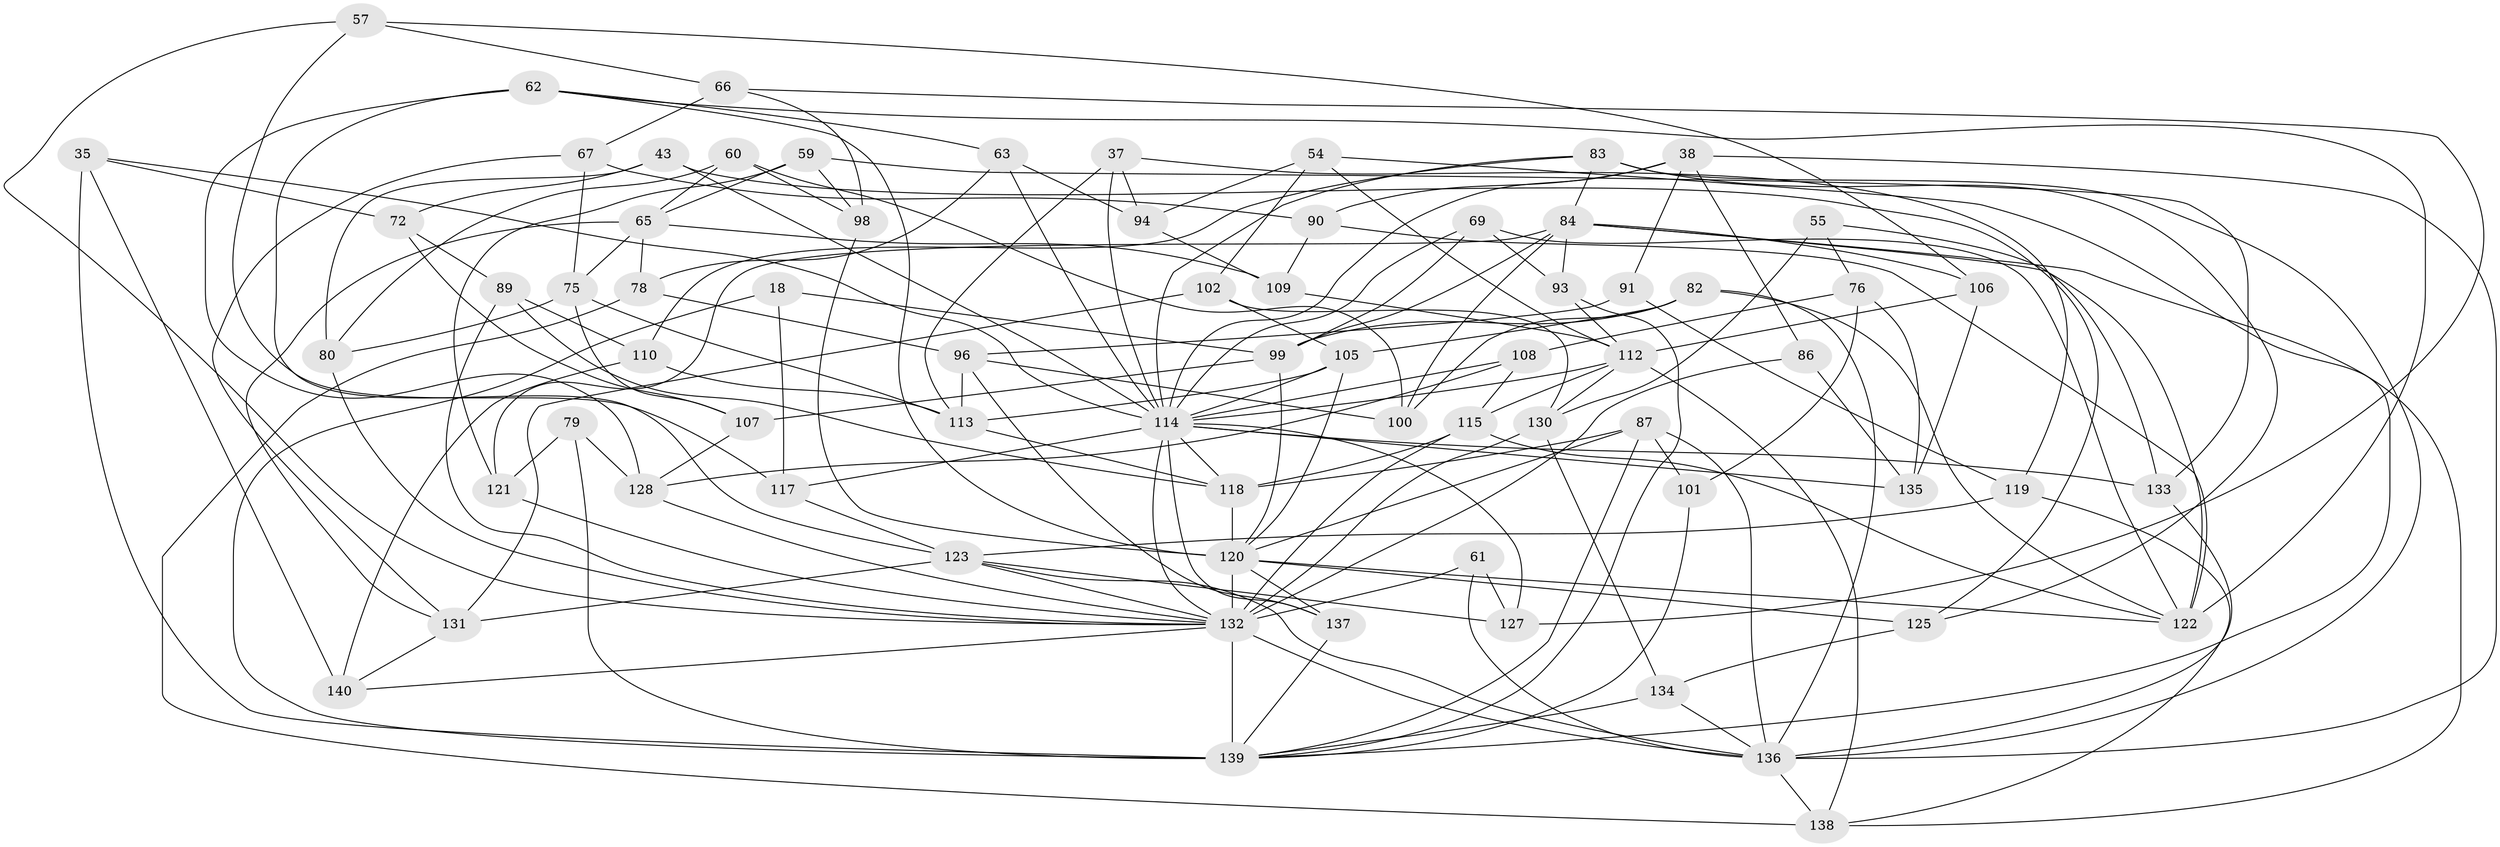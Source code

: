 // original degree distribution, {4: 1.0}
// Generated by graph-tools (version 1.1) at 2025/57/03/09/25 04:57:20]
// undirected, 70 vertices, 175 edges
graph export_dot {
graph [start="1"]
  node [color=gray90,style=filled];
  18;
  35;
  37;
  38 [super="+29"];
  43;
  54;
  55;
  57;
  59;
  60;
  61;
  62 [super="+34"];
  63;
  65 [super="+23+45"];
  66;
  67;
  69;
  72;
  75 [super="+71"];
  76;
  78;
  79;
  80;
  82 [super="+4"];
  83 [super="+39"];
  84 [super="+70"];
  86;
  87 [super="+85"];
  89;
  90;
  91;
  93;
  94;
  96 [super="+7"];
  98;
  99 [super="+77+97"];
  100;
  101;
  102;
  105 [super="+30"];
  106;
  107;
  108;
  109 [super="+103"];
  110;
  112 [super="+20+50+64"];
  113 [super="+33"];
  114 [super="+74+16+12+51+58"];
  115 [super="+46+44"];
  117;
  118 [super="+36+95"];
  119;
  120 [super="+9+10+41+81"];
  121;
  122 [super="+28+47"];
  123 [super="+25+53"];
  125;
  127;
  128 [super="+15"];
  130 [super="+48"];
  131 [super="+68"];
  132 [super="+27+129+124"];
  133;
  134;
  135;
  136 [super="+1+92+17+22+111"];
  137;
  138 [super="+42"];
  139 [super="+104+126"];
  140;
  18 -- 117;
  18 -- 139 [weight=2];
  18 -- 99;
  35 -- 140;
  35 -- 72;
  35 -- 139;
  35 -- 114;
  37 -- 94;
  37 -- 113;
  37 -- 119;
  37 -- 114;
  38 -- 86 [weight=2];
  38 -- 91;
  38 -- 90;
  38 -- 114;
  38 -- 136;
  43 -- 80;
  43 -- 125;
  43 -- 72;
  43 -- 114;
  54 -- 112;
  54 -- 94;
  54 -- 102;
  54 -- 139;
  55 -- 133;
  55 -- 76;
  55 -- 130 [weight=2];
  57 -- 66;
  57 -- 117;
  57 -- 106;
  57 -- 132;
  59 -- 121;
  59 -- 98;
  59 -- 133;
  59 -- 65;
  60 -- 80;
  60 -- 100;
  60 -- 98;
  60 -- 65;
  61 -- 132 [weight=2];
  61 -- 127;
  61 -- 136;
  62 -- 63;
  62 -- 128 [weight=2];
  62 -- 123;
  62 -- 122;
  62 -- 120;
  63 -- 78;
  63 -- 94;
  63 -- 114;
  65 -- 75 [weight=2];
  65 -- 131;
  65 -- 109 [weight=2];
  65 -- 78;
  66 -- 98;
  66 -- 67;
  66 -- 127;
  67 -- 90;
  67 -- 131;
  67 -- 75;
  69 -- 93;
  69 -- 122;
  69 -- 114;
  69 -- 99;
  72 -- 107;
  72 -- 89;
  75 -- 80;
  75 -- 107;
  75 -- 113;
  76 -- 135;
  76 -- 101;
  76 -- 108;
  78 -- 138;
  78 -- 96;
  79 -- 121;
  79 -- 128;
  79 -- 139 [weight=2];
  80 -- 132;
  82 -- 99;
  82 -- 136;
  82 -- 105 [weight=2];
  82 -- 100;
  82 -- 122;
  83 -- 125;
  83 -- 110;
  83 -- 136 [weight=2];
  83 -- 114;
  83 -- 84;
  84 -- 106;
  84 -- 138;
  84 -- 122 [weight=2];
  84 -- 99 [weight=2];
  84 -- 100;
  84 -- 121;
  84 -- 93;
  86 -- 135;
  86 -- 132;
  87 -- 118;
  87 -- 136 [weight=3];
  87 -- 101 [weight=2];
  87 -- 139;
  87 -- 120;
  89 -- 118;
  89 -- 110;
  89 -- 132;
  90 -- 122;
  90 -- 109;
  91 -- 96 [weight=2];
  91 -- 119;
  93 -- 112;
  93 -- 139;
  94 -- 109;
  96 -- 137;
  96 -- 100;
  96 -- 113;
  98 -- 120;
  99 -- 120 [weight=2];
  99 -- 107;
  101 -- 139;
  102 -- 131;
  102 -- 130;
  102 -- 105;
  105 -- 114;
  105 -- 120;
  105 -- 113;
  106 -- 135;
  106 -- 112;
  107 -- 128;
  108 -- 114;
  108 -- 128;
  108 -- 115;
  109 -- 112 [weight=2];
  110 -- 113;
  110 -- 140;
  112 -- 130;
  112 -- 115;
  112 -- 114 [weight=2];
  112 -- 138;
  113 -- 118;
  114 -- 137;
  114 -- 127;
  114 -- 133;
  114 -- 132 [weight=5];
  114 -- 135;
  114 -- 117;
  114 -- 118;
  115 -- 132 [weight=4];
  115 -- 122;
  115 -- 118;
  117 -- 123;
  118 -- 120 [weight=3];
  119 -- 138;
  119 -- 123;
  120 -- 125;
  120 -- 137;
  120 -- 132 [weight=4];
  120 -- 122;
  121 -- 132;
  123 -- 127;
  123 -- 136;
  123 -- 131 [weight=2];
  123 -- 132;
  125 -- 134;
  128 -- 132;
  130 -- 134;
  130 -- 132;
  131 -- 140;
  132 -- 139 [weight=3];
  132 -- 140;
  132 -- 136;
  133 -- 136;
  134 -- 139;
  134 -- 136;
  136 -- 138 [weight=2];
  137 -- 139;
}
